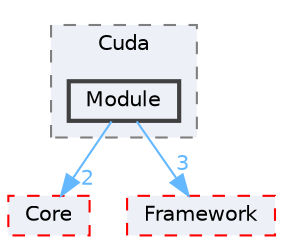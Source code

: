 digraph "D:/Peridyno/peridyno/src/Topology/Cuda/Module"
{
 // LATEX_PDF_SIZE
  bgcolor="transparent";
  edge [fontname=Helvetica,fontsize=10,labelfontname=Helvetica,labelfontsize=10];
  node [fontname=Helvetica,fontsize=10,shape=box,height=0.2,width=0.4];
  compound=true
  subgraph clusterdir_47e3abb3b8d15cc04336db3a85fcf0c7 {
    graph [ bgcolor="#edf0f7", pencolor="grey50", label="Cuda", fontname=Helvetica,fontsize=10 style="filled,dashed", URL="dir_47e3abb3b8d15cc04336db3a85fcf0c7.html",tooltip=""]
  dir_5801a85763d91fe59c1506582bed3f9d [label="Module", fillcolor="#edf0f7", color="grey25", style="filled,bold", URL="dir_5801a85763d91fe59c1506582bed3f9d.html",tooltip=""];
  }
  dir_18ab09de471ddf4a6c726bf6f36eb1c9 [label="Core", fillcolor="#edf0f7", color="red", style="filled,dashed", URL="dir_18ab09de471ddf4a6c726bf6f36eb1c9.html",tooltip=""];
  dir_72c161997c5186b0a4bbf39a44809cf4 [label="Framework", fillcolor="#edf0f7", color="red", style="filled,dashed", URL="dir_72c161997c5186b0a4bbf39a44809cf4.html",tooltip=""];
  dir_5801a85763d91fe59c1506582bed3f9d->dir_18ab09de471ddf4a6c726bf6f36eb1c9 [headlabel="2", labeldistance=1.5 headhref="dir_000055_000014.html" href="dir_000055_000014.html" color="steelblue1" fontcolor="steelblue1"];
  dir_5801a85763d91fe59c1506582bed3f9d->dir_72c161997c5186b0a4bbf39a44809cf4 [headlabel="3", labeldistance=1.5 headhref="dir_000055_000027.html" href="dir_000055_000027.html" color="steelblue1" fontcolor="steelblue1"];
}
